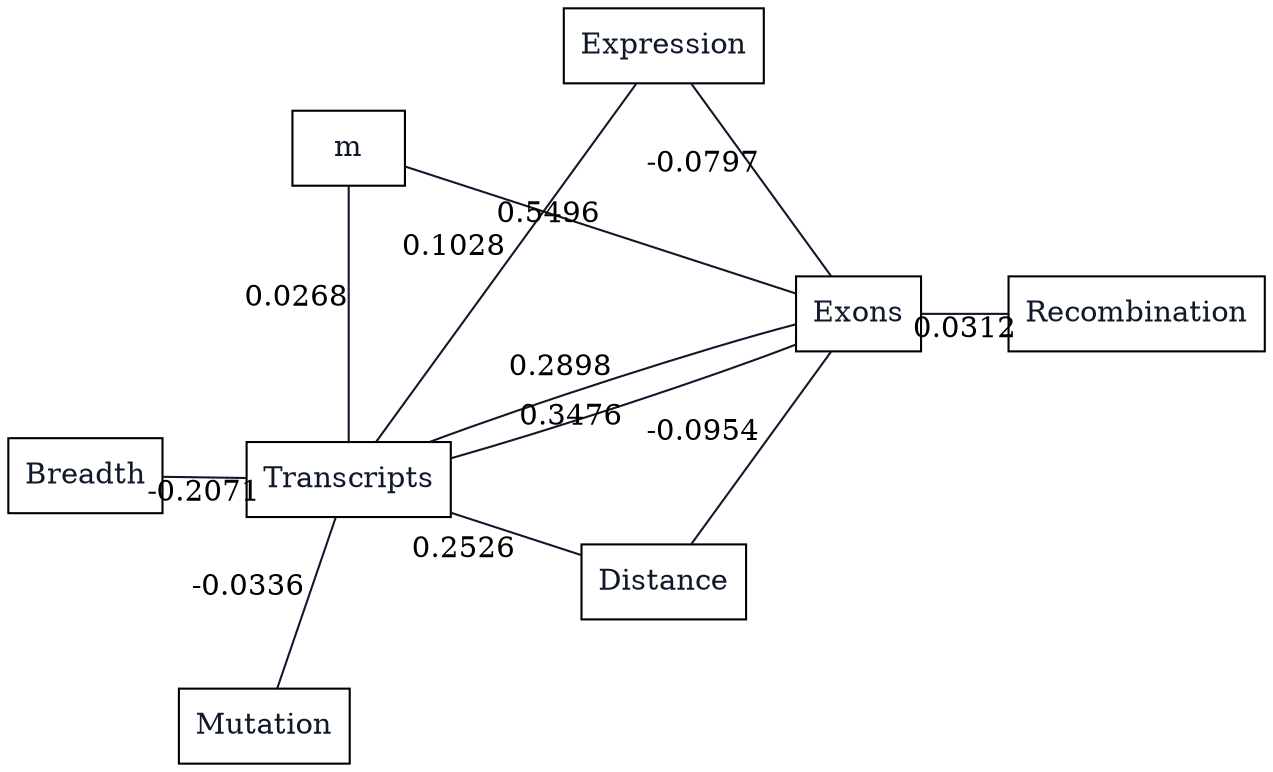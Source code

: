 graph G {
  layout = "circo"
  graph [
    //truecolor = true
    bgcolor = "#FFFFFF00"
    fontname = "Ubuntu"
  ];
  node [
    shape = box
    style = filled
    fillcolor = "#FFFFFF"
    //color = transparent
    fontcolor = "#0F192A"
  ];
  edge [
    color = "#0F192A"
    weight = 0.5
  ];
  // Nodes
  Transcripts
  Exons
  m
  Distance
  Breadth
  Expression
  Mutation
  Recombination

  // Relationships
  
  Transcripts -- Exons [ label = "0.2898" ]
  Transcripts -- m [ label = "0.0268" ]
  Transcripts -- Distance [ label = "0.2526" ]
  Transcripts -- Breadth [ label = "-0.2071" ]
  Transcripts -- Expression [ label = "0.1028" , weight = 3 ]
  Transcripts -- Mutation [ label = "-0.0336" , weight = 0.1 ]
  //Transcripts -- Recombination [ label="-0.0147" ]

  Exons -- Transcripts [ label = "0.3476" ]
  Exons -- m [ label = "0.5496" ]
  Exons -- Distance [ label = "-0.0954" ]
  //Exons -- Breadth [ label = "0.0072" ]
  Exons -- Expression [ label = "-0.0797" ]
  //Exons -- Mutation [ label = "-0.0001" ]
  Exons -- Recombination [ label = "0.0312" ]


}

